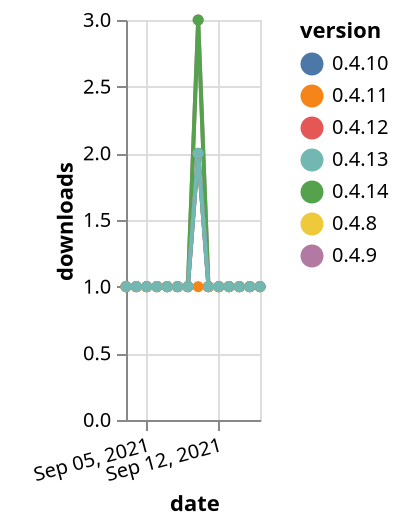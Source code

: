 {"$schema": "https://vega.github.io/schema/vega-lite/v5.json", "description": "A simple bar chart with embedded data.", "data": {"values": [{"date": "2021-09-03", "total": 187, "delta": 1, "version": "0.4.9"}, {"date": "2021-09-04", "total": 188, "delta": 1, "version": "0.4.9"}, {"date": "2021-09-05", "total": 189, "delta": 1, "version": "0.4.9"}, {"date": "2021-09-06", "total": 190, "delta": 1, "version": "0.4.9"}, {"date": "2021-09-07", "total": 191, "delta": 1, "version": "0.4.9"}, {"date": "2021-09-08", "total": 192, "delta": 1, "version": "0.4.9"}, {"date": "2021-09-09", "total": 193, "delta": 1, "version": "0.4.9"}, {"date": "2021-09-10", "total": 196, "delta": 3, "version": "0.4.9"}, {"date": "2021-09-11", "total": 197, "delta": 1, "version": "0.4.9"}, {"date": "2021-09-12", "total": 198, "delta": 1, "version": "0.4.9"}, {"date": "2021-09-13", "total": 199, "delta": 1, "version": "0.4.9"}, {"date": "2021-09-14", "total": 200, "delta": 1, "version": "0.4.9"}, {"date": "2021-09-15", "total": 201, "delta": 1, "version": "0.4.9"}, {"date": "2021-09-16", "total": 202, "delta": 1, "version": "0.4.9"}, {"date": "2021-09-03", "total": 223, "delta": 1, "version": "0.4.14"}, {"date": "2021-09-04", "total": 224, "delta": 1, "version": "0.4.14"}, {"date": "2021-09-05", "total": 225, "delta": 1, "version": "0.4.14"}, {"date": "2021-09-06", "total": 226, "delta": 1, "version": "0.4.14"}, {"date": "2021-09-07", "total": 227, "delta": 1, "version": "0.4.14"}, {"date": "2021-09-08", "total": 228, "delta": 1, "version": "0.4.14"}, {"date": "2021-09-09", "total": 229, "delta": 1, "version": "0.4.14"}, {"date": "2021-09-10", "total": 232, "delta": 3, "version": "0.4.14"}, {"date": "2021-09-11", "total": 233, "delta": 1, "version": "0.4.14"}, {"date": "2021-09-12", "total": 234, "delta": 1, "version": "0.4.14"}, {"date": "2021-09-13", "total": 235, "delta": 1, "version": "0.4.14"}, {"date": "2021-09-14", "total": 236, "delta": 1, "version": "0.4.14"}, {"date": "2021-09-15", "total": 237, "delta": 1, "version": "0.4.14"}, {"date": "2021-09-16", "total": 238, "delta": 1, "version": "0.4.14"}, {"date": "2021-09-03", "total": 161, "delta": 1, "version": "0.4.12"}, {"date": "2021-09-04", "total": 162, "delta": 1, "version": "0.4.12"}, {"date": "2021-09-05", "total": 163, "delta": 1, "version": "0.4.12"}, {"date": "2021-09-06", "total": 164, "delta": 1, "version": "0.4.12"}, {"date": "2021-09-07", "total": 165, "delta": 1, "version": "0.4.12"}, {"date": "2021-09-08", "total": 166, "delta": 1, "version": "0.4.12"}, {"date": "2021-09-09", "total": 167, "delta": 1, "version": "0.4.12"}, {"date": "2021-09-10", "total": 169, "delta": 2, "version": "0.4.12"}, {"date": "2021-09-11", "total": 170, "delta": 1, "version": "0.4.12"}, {"date": "2021-09-12", "total": 171, "delta": 1, "version": "0.4.12"}, {"date": "2021-09-13", "total": 172, "delta": 1, "version": "0.4.12"}, {"date": "2021-09-14", "total": 173, "delta": 1, "version": "0.4.12"}, {"date": "2021-09-15", "total": 174, "delta": 1, "version": "0.4.12"}, {"date": "2021-09-16", "total": 175, "delta": 1, "version": "0.4.12"}, {"date": "2021-09-03", "total": 148, "delta": 1, "version": "0.4.8"}, {"date": "2021-09-04", "total": 149, "delta": 1, "version": "0.4.8"}, {"date": "2021-09-05", "total": 150, "delta": 1, "version": "0.4.8"}, {"date": "2021-09-06", "total": 151, "delta": 1, "version": "0.4.8"}, {"date": "2021-09-07", "total": 152, "delta": 1, "version": "0.4.8"}, {"date": "2021-09-08", "total": 153, "delta": 1, "version": "0.4.8"}, {"date": "2021-09-09", "total": 154, "delta": 1, "version": "0.4.8"}, {"date": "2021-09-10", "total": 156, "delta": 2, "version": "0.4.8"}, {"date": "2021-09-11", "total": 157, "delta": 1, "version": "0.4.8"}, {"date": "2021-09-12", "total": 158, "delta": 1, "version": "0.4.8"}, {"date": "2021-09-13", "total": 159, "delta": 1, "version": "0.4.8"}, {"date": "2021-09-14", "total": 160, "delta": 1, "version": "0.4.8"}, {"date": "2021-09-15", "total": 161, "delta": 1, "version": "0.4.8"}, {"date": "2021-09-16", "total": 162, "delta": 1, "version": "0.4.8"}, {"date": "2021-09-03", "total": 145, "delta": 1, "version": "0.4.10"}, {"date": "2021-09-04", "total": 146, "delta": 1, "version": "0.4.10"}, {"date": "2021-09-05", "total": 147, "delta": 1, "version": "0.4.10"}, {"date": "2021-09-06", "total": 148, "delta": 1, "version": "0.4.10"}, {"date": "2021-09-07", "total": 149, "delta": 1, "version": "0.4.10"}, {"date": "2021-09-08", "total": 150, "delta": 1, "version": "0.4.10"}, {"date": "2021-09-09", "total": 151, "delta": 1, "version": "0.4.10"}, {"date": "2021-09-10", "total": 153, "delta": 2, "version": "0.4.10"}, {"date": "2021-09-11", "total": 154, "delta": 1, "version": "0.4.10"}, {"date": "2021-09-12", "total": 155, "delta": 1, "version": "0.4.10"}, {"date": "2021-09-13", "total": 156, "delta": 1, "version": "0.4.10"}, {"date": "2021-09-14", "total": 157, "delta": 1, "version": "0.4.10"}, {"date": "2021-09-15", "total": 158, "delta": 1, "version": "0.4.10"}, {"date": "2021-09-16", "total": 159, "delta": 1, "version": "0.4.10"}, {"date": "2021-09-03", "total": 197, "delta": 1, "version": "0.4.11"}, {"date": "2021-09-04", "total": 198, "delta": 1, "version": "0.4.11"}, {"date": "2021-09-05", "total": 199, "delta": 1, "version": "0.4.11"}, {"date": "2021-09-06", "total": 200, "delta": 1, "version": "0.4.11"}, {"date": "2021-09-07", "total": 201, "delta": 1, "version": "0.4.11"}, {"date": "2021-09-08", "total": 202, "delta": 1, "version": "0.4.11"}, {"date": "2021-09-09", "total": 203, "delta": 1, "version": "0.4.11"}, {"date": "2021-09-10", "total": 204, "delta": 1, "version": "0.4.11"}, {"date": "2021-09-11", "total": 205, "delta": 1, "version": "0.4.11"}, {"date": "2021-09-12", "total": 206, "delta": 1, "version": "0.4.11"}, {"date": "2021-09-13", "total": 207, "delta": 1, "version": "0.4.11"}, {"date": "2021-09-14", "total": 208, "delta": 1, "version": "0.4.11"}, {"date": "2021-09-15", "total": 209, "delta": 1, "version": "0.4.11"}, {"date": "2021-09-16", "total": 210, "delta": 1, "version": "0.4.11"}, {"date": "2021-09-03", "total": 122, "delta": 1, "version": "0.4.13"}, {"date": "2021-09-04", "total": 123, "delta": 1, "version": "0.4.13"}, {"date": "2021-09-05", "total": 124, "delta": 1, "version": "0.4.13"}, {"date": "2021-09-06", "total": 125, "delta": 1, "version": "0.4.13"}, {"date": "2021-09-07", "total": 126, "delta": 1, "version": "0.4.13"}, {"date": "2021-09-08", "total": 127, "delta": 1, "version": "0.4.13"}, {"date": "2021-09-09", "total": 128, "delta": 1, "version": "0.4.13"}, {"date": "2021-09-10", "total": 130, "delta": 2, "version": "0.4.13"}, {"date": "2021-09-11", "total": 131, "delta": 1, "version": "0.4.13"}, {"date": "2021-09-12", "total": 132, "delta": 1, "version": "0.4.13"}, {"date": "2021-09-13", "total": 133, "delta": 1, "version": "0.4.13"}, {"date": "2021-09-14", "total": 134, "delta": 1, "version": "0.4.13"}, {"date": "2021-09-15", "total": 135, "delta": 1, "version": "0.4.13"}, {"date": "2021-09-16", "total": 136, "delta": 1, "version": "0.4.13"}]}, "width": "container", "mark": {"type": "line", "point": {"filled": true}}, "encoding": {"x": {"field": "date", "type": "temporal", "timeUnit": "yearmonthdate", "title": "date", "axis": {"labelAngle": -15}}, "y": {"field": "delta", "type": "quantitative", "title": "downloads"}, "color": {"field": "version", "type": "nominal"}, "tooltip": {"field": "delta"}}}